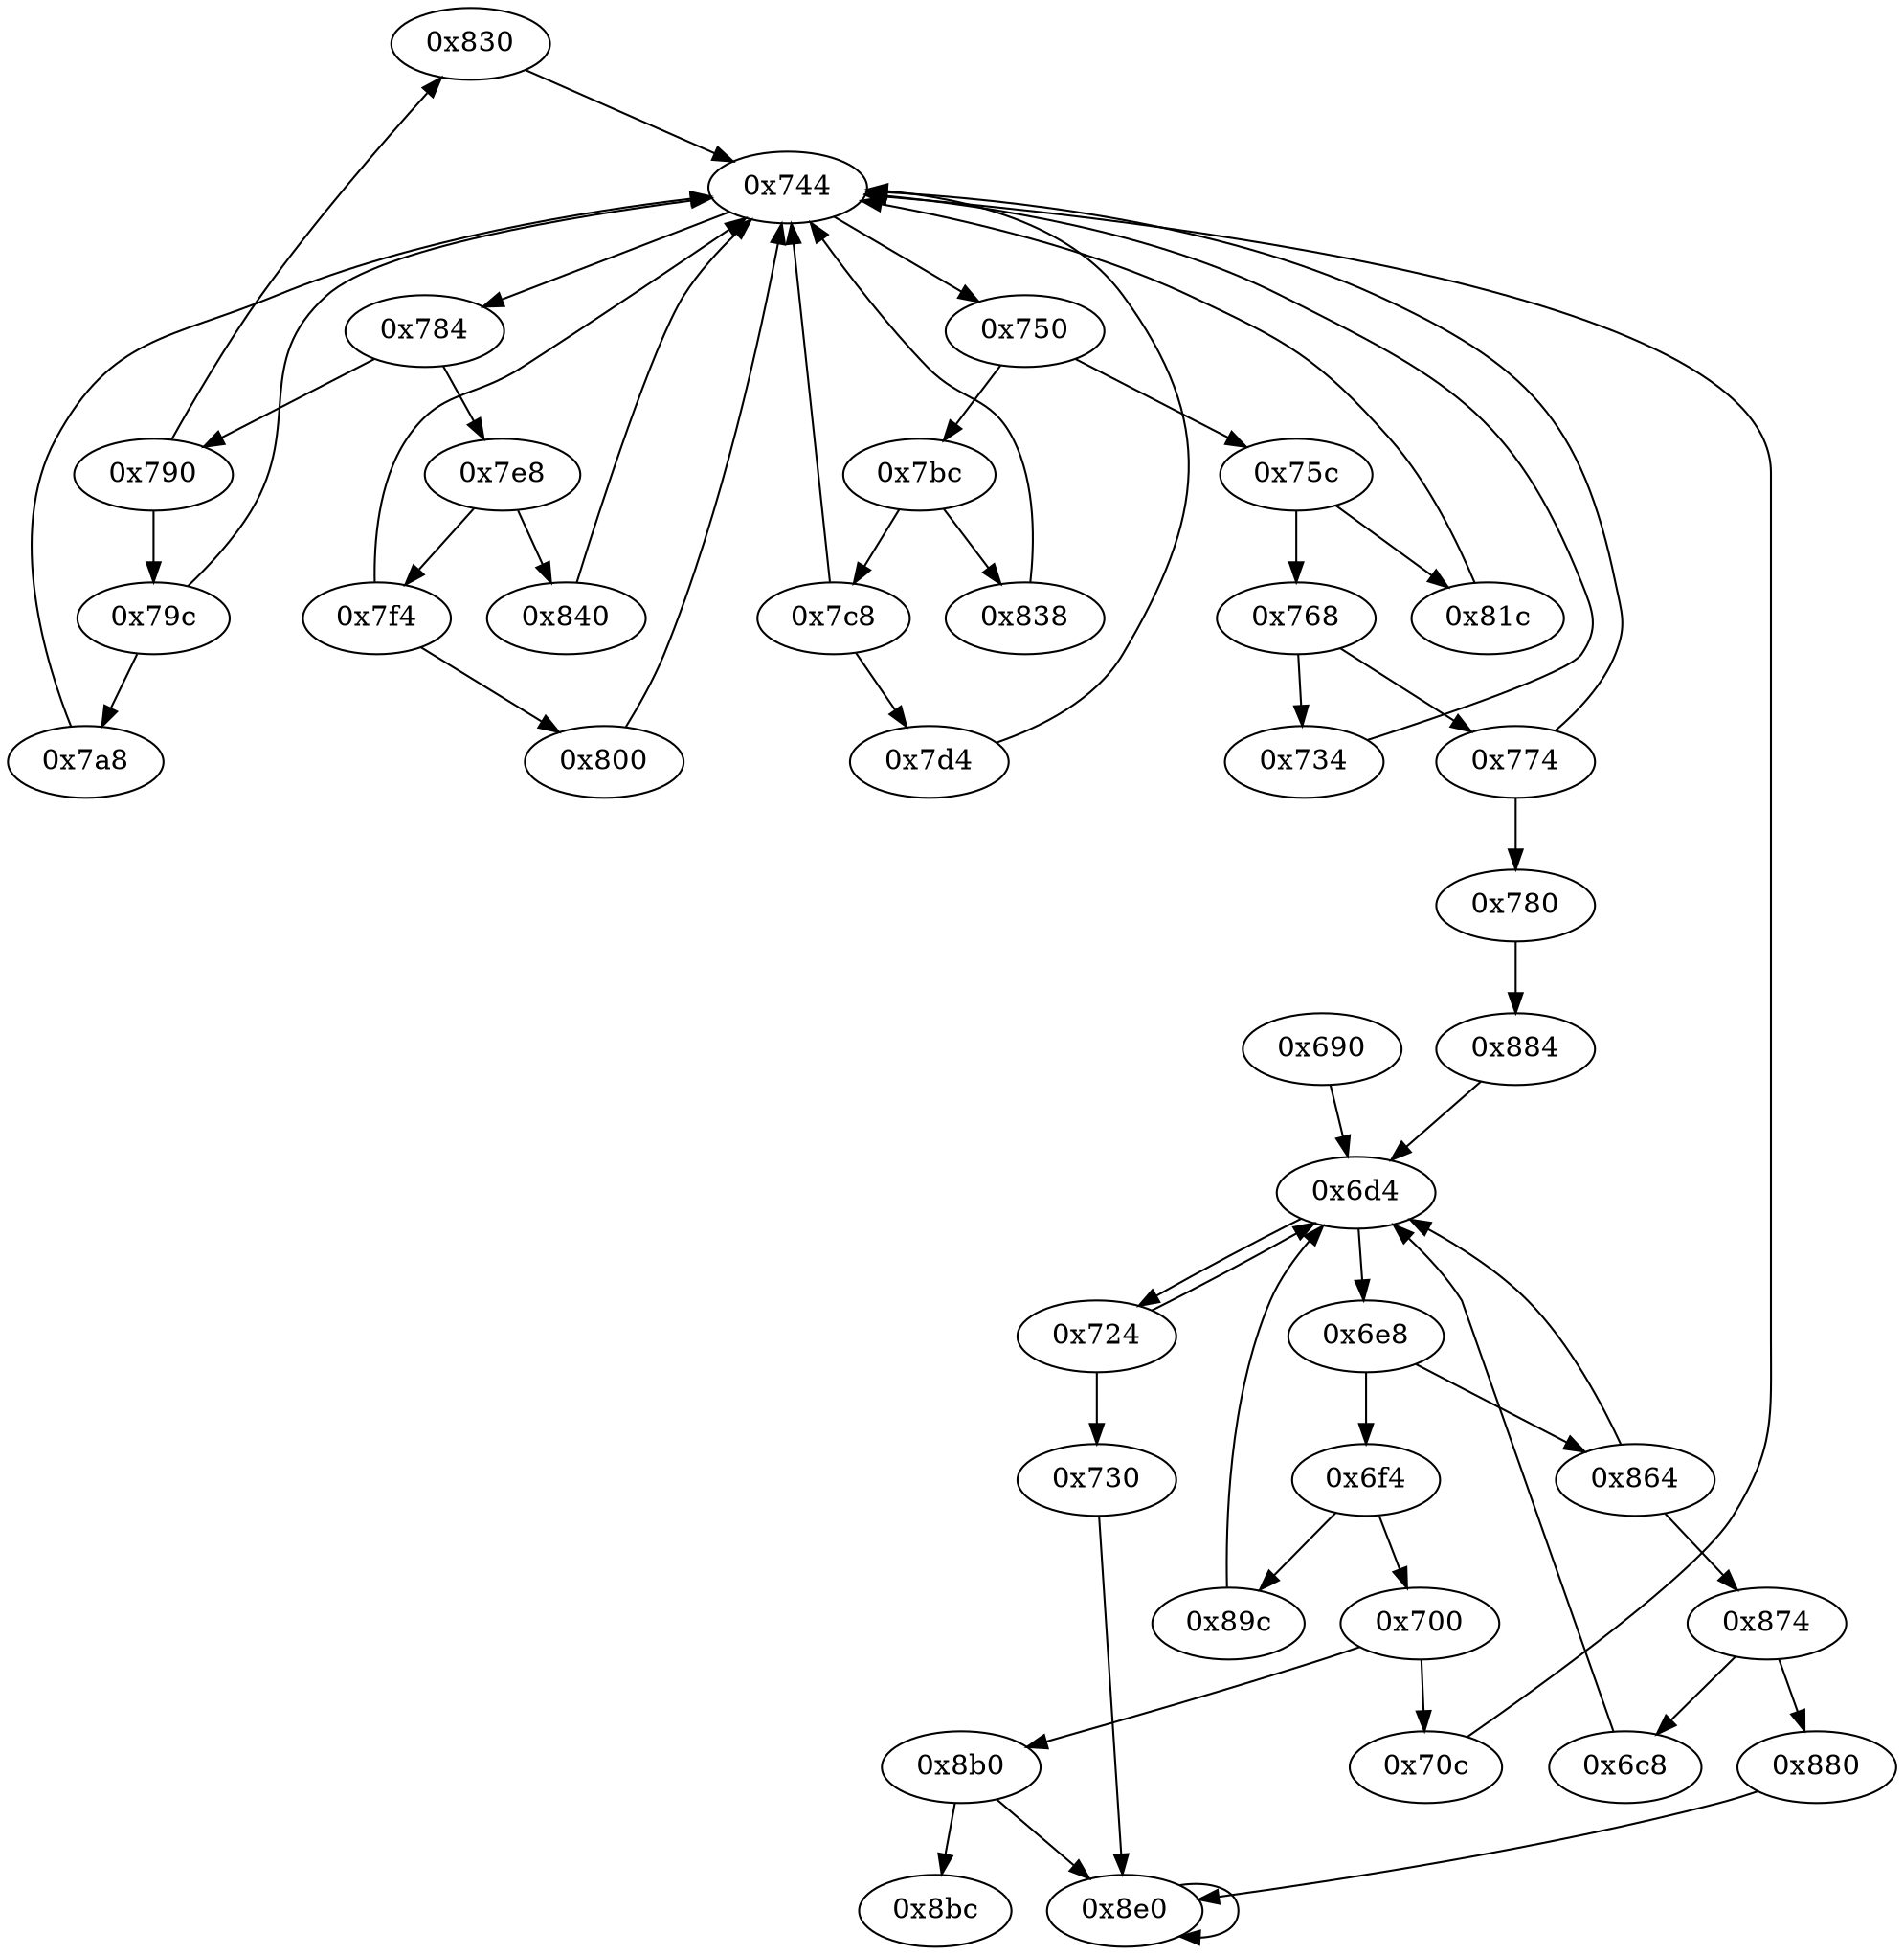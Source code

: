digraph "" {
	"0x830"	 [opcode="[u'ldr', u'b']"];
	"0x744"	 [opcode="[u'ldr', u'cmp', u'b']"];
	"0x830" -> "0x744";
	"0x780"	 [opcode="[u'b']"];
	"0x884"	 [opcode="[u'ldr', u'ldr', u'ldr', u'cmp', u'mov', u'b']"];
	"0x780" -> "0x884";
	"0x7bc"	 [opcode="[u'ldr', u'cmp', u'b']"];
	"0x7c8"	 [opcode="[u'ldr', u'cmp', u'b']"];
	"0x7bc" -> "0x7c8";
	"0x838"	 [opcode="[u'ldr', u'b']"];
	"0x7bc" -> "0x838";
	"0x89c"	 [opcode="[u'ldr', u'ldr', u'str', u'ldr', u'b']"];
	"0x6d4"	 [opcode="[u'mov', u'ldr', u'ldr', u'cmp', u'b']"];
	"0x89c" -> "0x6d4";
	"0x784"	 [opcode="[u'ldr', u'cmp', u'b']"];
	"0x7e8"	 [opcode="[u'ldr', u'cmp', u'b']"];
	"0x784" -> "0x7e8";
	"0x790"	 [opcode="[u'ldr', u'cmp', u'b']"];
	"0x784" -> "0x790";
	"0x6e8"	 [opcode="[u'ldr', u'cmp', u'b']"];
	"0x864"	 [opcode="[u'ldr', u'cmp', u'mov', u'b']"];
	"0x6e8" -> "0x864";
	"0x6f4"	 [opcode="[u'ldr', u'cmp', u'b']"];
	"0x6e8" -> "0x6f4";
	"0x864" -> "0x6d4";
	"0x874"	 [opcode="[u'ldr', u'cmp', u'b']"];
	"0x864" -> "0x874";
	"0x7d4"	 [opcode="[u'ldr', u'add', u'str', u'ldr', u'b']"];
	"0x7c8" -> "0x7d4";
	"0x7c8" -> "0x744";
	"0x884" -> "0x6d4";
	"0x79c"	 [opcode="[u'ldr', u'cmp', u'b']"];
	"0x7a8"	 [opcode="[u'mov', u'mov', u'mov', u'mov', u'b']"];
	"0x79c" -> "0x7a8";
	"0x79c" -> "0x744";
	"0x880"	 [opcode="[u'b']"];
	"0x8e0"	 [opcode="[u'b']"];
	"0x880" -> "0x8e0";
	"0x840"	 [opcode="[u'str', u'str', u'str', u'ldr', u'ldr', u'ldr', u'cmp', u'mov', u'b']"];
	"0x7e8" -> "0x840";
	"0x7f4"	 [opcode="[u'ldr', u'cmp', u'b']"];
	"0x7e8" -> "0x7f4";
	"0x6c8"	 [opcode="[u'mov', u'bl', u'ldr']"];
	"0x6c8" -> "0x6d4";
	"0x840" -> "0x744";
	"0x734"	 [opcode="[u'ldr', u'ldr', u'ldr', u'mov']"];
	"0x734" -> "0x744";
	"0x730"	 [opcode="[u'b']"];
	"0x730" -> "0x8e0";
	"0x70c"	 [opcode="[u'ldr', u'bl', u'ldr', u'ldr', u'ldr', u'b']"];
	"0x70c" -> "0x744";
	"0x81c"	 [opcode="[u'ldr', u'add', u'str', u'ldr', u'b']"];
	"0x81c" -> "0x744";
	"0x750"	 [opcode="[u'ldr', u'cmp', u'b']"];
	"0x750" -> "0x7bc";
	"0x75c"	 [opcode="[u'ldr', u'cmp', u'b']"];
	"0x750" -> "0x75c";
	"0x774"	 [opcode="[u'ldr', u'cmp', u'b']"];
	"0x774" -> "0x780";
	"0x774" -> "0x744";
	"0x8bc"	 [opcode="[u'ldr', u'ldr', u'ldr', u'ldr', u'sub', u'mov', u'sub', u'pop']"];
	"0x790" -> "0x830";
	"0x790" -> "0x79c";
	"0x690"	 [opcode="[u'push', u'add', u'sub', u'ldr', u'str', u'mov', u'ldr', u'ldr', u'str', u'ldr', u'ldr', u'ldr', u'add', u'b']"];
	"0x690" -> "0x6d4";
	"0x800"	 [opcode="[u'ldr', u'ldr', u'ldrb', u'mla', u'str', u'ldr', u'b']"];
	"0x7f4" -> "0x800";
	"0x7f4" -> "0x744";
	"0x7a8" -> "0x744";
	"0x6f4" -> "0x89c";
	"0x700"	 [opcode="[u'ldr', u'cmp', u'b']"];
	"0x6f4" -> "0x700";
	"0x8e0" -> "0x8e0";
	"0x6d4" -> "0x6e8";
	"0x724"	 [opcode="[u'ldr', u'cmp', u'b']"];
	"0x6d4" -> "0x724";
	"0x800" -> "0x744";
	"0x700" -> "0x70c";
	"0x8b0"	 [opcode="[u'ldr', u'cmp', u'b']"];
	"0x700" -> "0x8b0";
	"0x838" -> "0x744";
	"0x7d4" -> "0x744";
	"0x724" -> "0x730";
	"0x724" -> "0x6d4";
	"0x75c" -> "0x81c";
	"0x768"	 [opcode="[u'ldr', u'cmp', u'b']"];
	"0x75c" -> "0x768";
	"0x8b0" -> "0x8bc";
	"0x8b0" -> "0x8e0";
	"0x768" -> "0x734";
	"0x768" -> "0x774";
	"0x874" -> "0x880";
	"0x874" -> "0x6c8";
	"0x744" -> "0x784";
	"0x744" -> "0x750";
}

